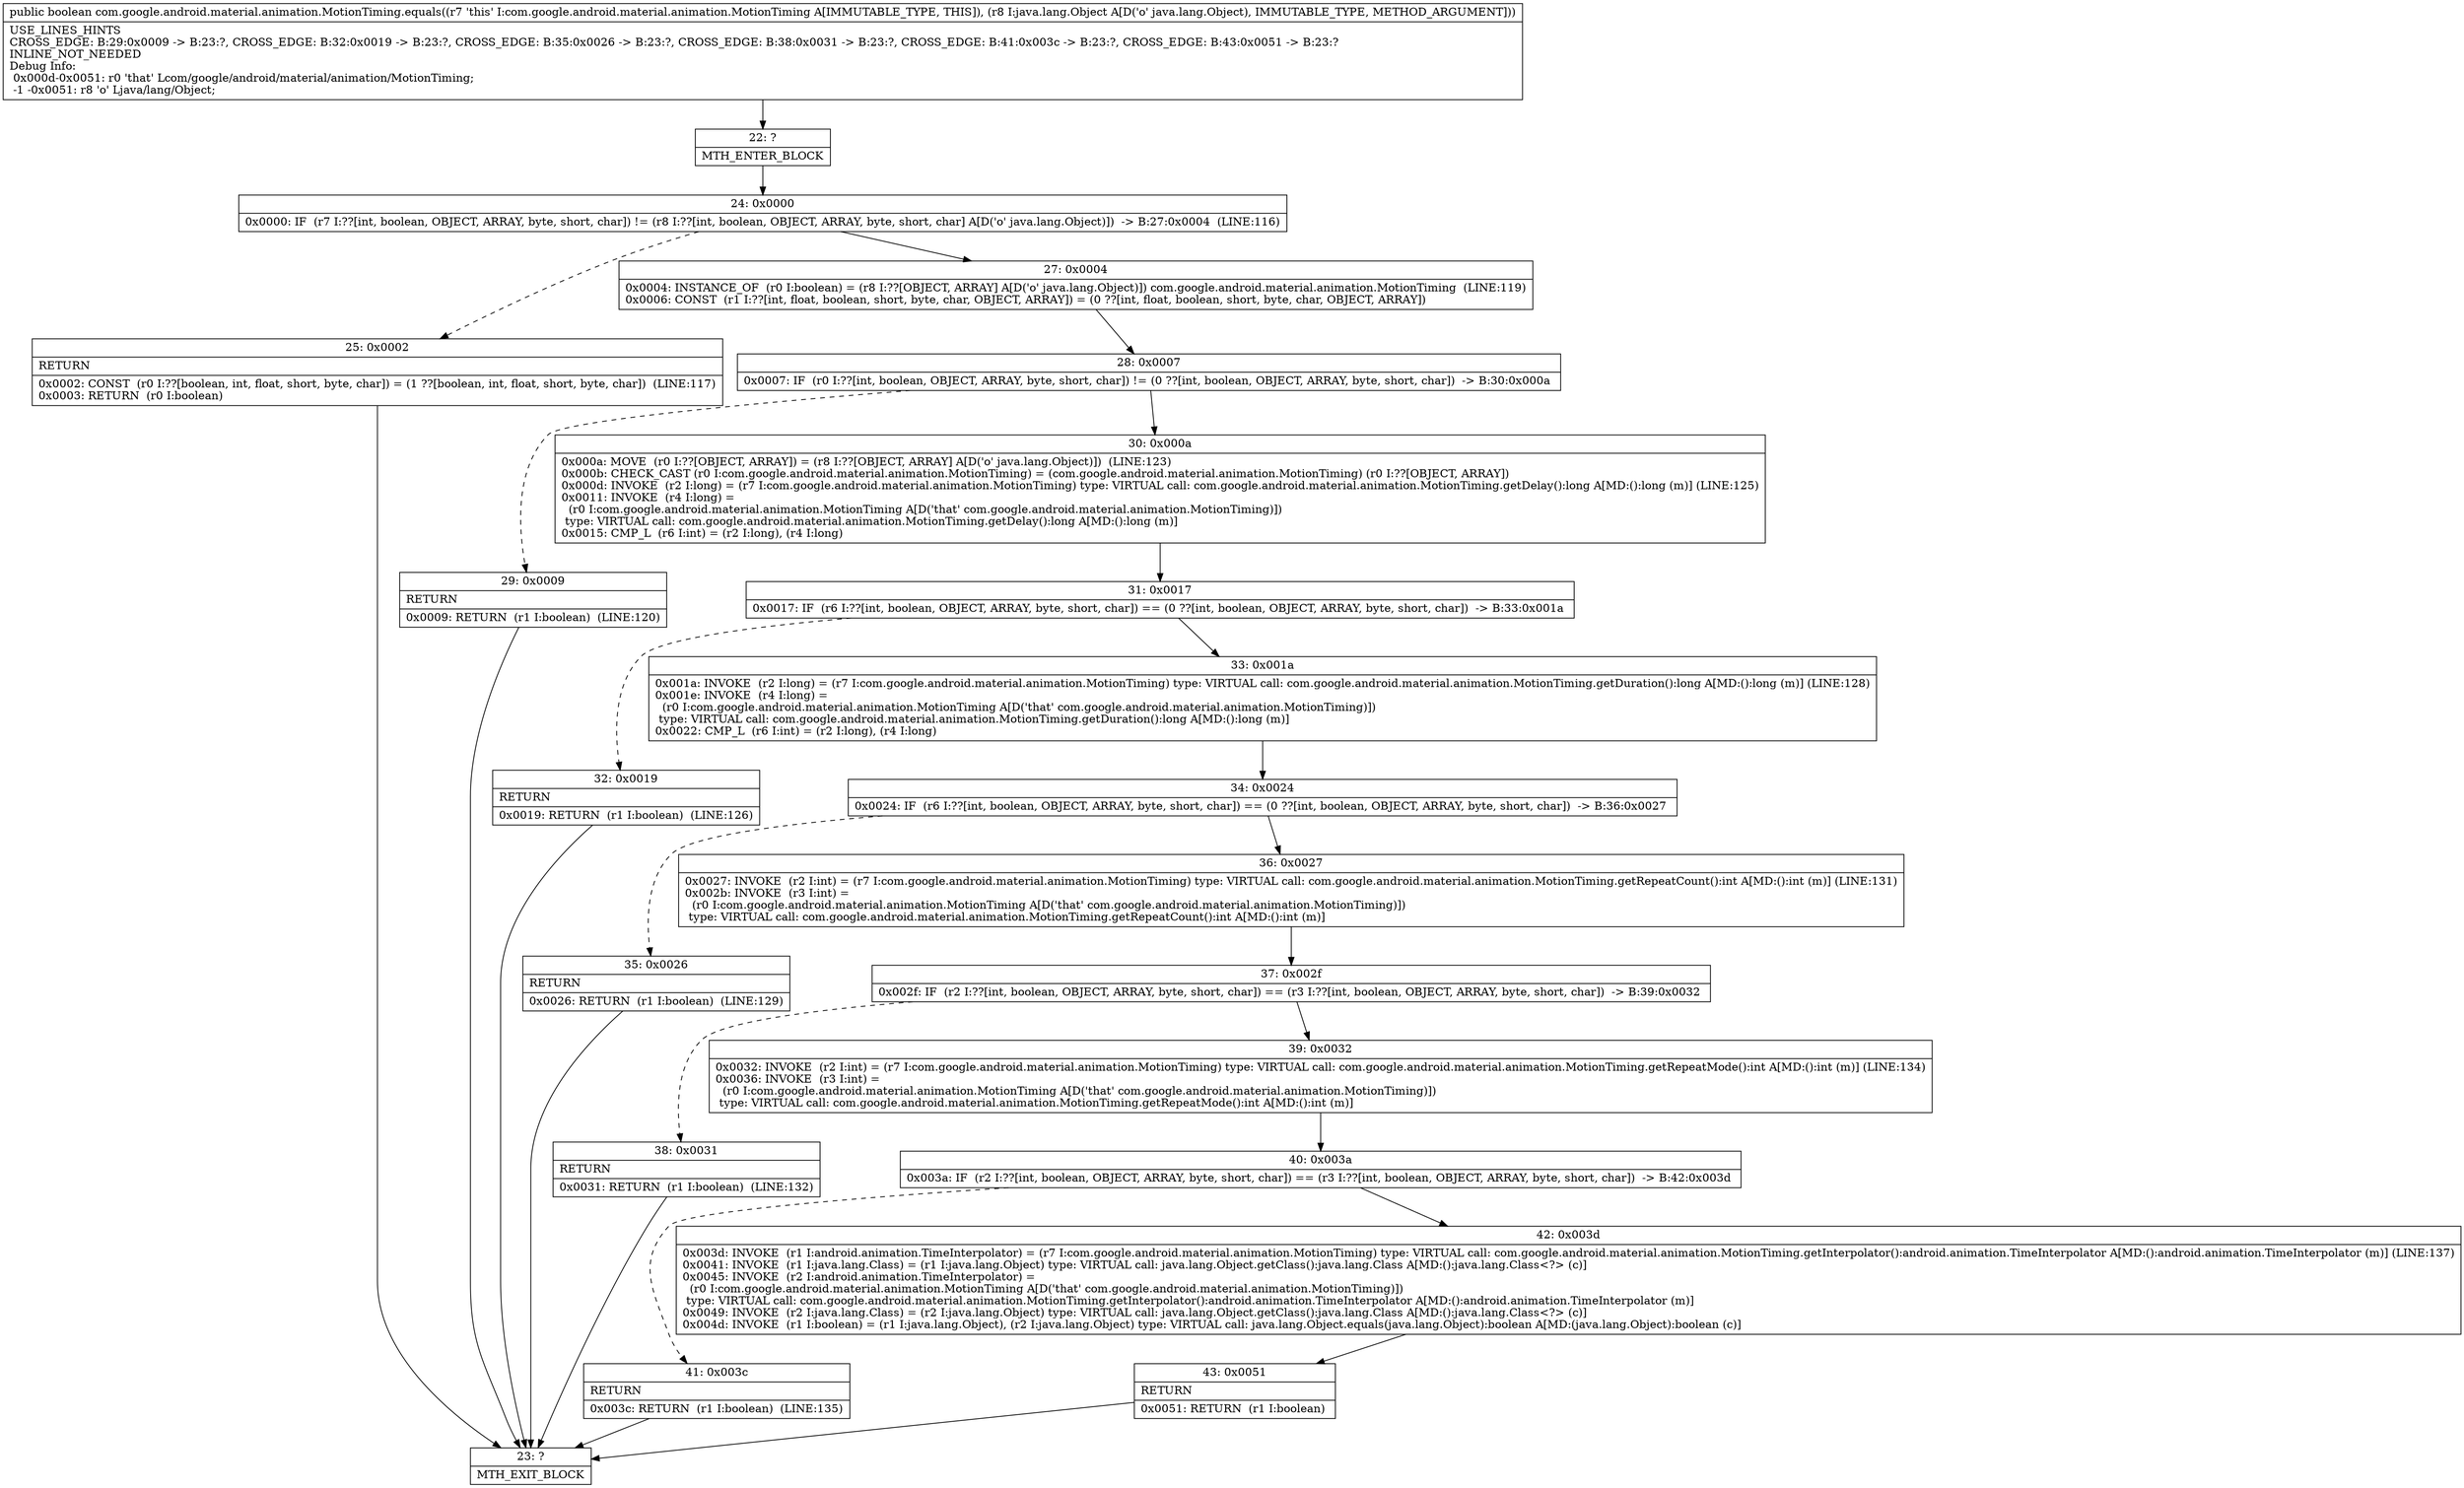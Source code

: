 digraph "CFG forcom.google.android.material.animation.MotionTiming.equals(Ljava\/lang\/Object;)Z" {
Node_22 [shape=record,label="{22\:\ ?|MTH_ENTER_BLOCK\l}"];
Node_24 [shape=record,label="{24\:\ 0x0000|0x0000: IF  (r7 I:??[int, boolean, OBJECT, ARRAY, byte, short, char]) != (r8 I:??[int, boolean, OBJECT, ARRAY, byte, short, char] A[D('o' java.lang.Object)])  \-\> B:27:0x0004  (LINE:116)\l}"];
Node_25 [shape=record,label="{25\:\ 0x0002|RETURN\l|0x0002: CONST  (r0 I:??[boolean, int, float, short, byte, char]) = (1 ??[boolean, int, float, short, byte, char])  (LINE:117)\l0x0003: RETURN  (r0 I:boolean) \l}"];
Node_23 [shape=record,label="{23\:\ ?|MTH_EXIT_BLOCK\l}"];
Node_27 [shape=record,label="{27\:\ 0x0004|0x0004: INSTANCE_OF  (r0 I:boolean) = (r8 I:??[OBJECT, ARRAY] A[D('o' java.lang.Object)]) com.google.android.material.animation.MotionTiming  (LINE:119)\l0x0006: CONST  (r1 I:??[int, float, boolean, short, byte, char, OBJECT, ARRAY]) = (0 ??[int, float, boolean, short, byte, char, OBJECT, ARRAY]) \l}"];
Node_28 [shape=record,label="{28\:\ 0x0007|0x0007: IF  (r0 I:??[int, boolean, OBJECT, ARRAY, byte, short, char]) != (0 ??[int, boolean, OBJECT, ARRAY, byte, short, char])  \-\> B:30:0x000a \l}"];
Node_29 [shape=record,label="{29\:\ 0x0009|RETURN\l|0x0009: RETURN  (r1 I:boolean)  (LINE:120)\l}"];
Node_30 [shape=record,label="{30\:\ 0x000a|0x000a: MOVE  (r0 I:??[OBJECT, ARRAY]) = (r8 I:??[OBJECT, ARRAY] A[D('o' java.lang.Object)])  (LINE:123)\l0x000b: CHECK_CAST (r0 I:com.google.android.material.animation.MotionTiming) = (com.google.android.material.animation.MotionTiming) (r0 I:??[OBJECT, ARRAY]) \l0x000d: INVOKE  (r2 I:long) = (r7 I:com.google.android.material.animation.MotionTiming) type: VIRTUAL call: com.google.android.material.animation.MotionTiming.getDelay():long A[MD:():long (m)] (LINE:125)\l0x0011: INVOKE  (r4 I:long) = \l  (r0 I:com.google.android.material.animation.MotionTiming A[D('that' com.google.android.material.animation.MotionTiming)])\l type: VIRTUAL call: com.google.android.material.animation.MotionTiming.getDelay():long A[MD:():long (m)]\l0x0015: CMP_L  (r6 I:int) = (r2 I:long), (r4 I:long) \l}"];
Node_31 [shape=record,label="{31\:\ 0x0017|0x0017: IF  (r6 I:??[int, boolean, OBJECT, ARRAY, byte, short, char]) == (0 ??[int, boolean, OBJECT, ARRAY, byte, short, char])  \-\> B:33:0x001a \l}"];
Node_32 [shape=record,label="{32\:\ 0x0019|RETURN\l|0x0019: RETURN  (r1 I:boolean)  (LINE:126)\l}"];
Node_33 [shape=record,label="{33\:\ 0x001a|0x001a: INVOKE  (r2 I:long) = (r7 I:com.google.android.material.animation.MotionTiming) type: VIRTUAL call: com.google.android.material.animation.MotionTiming.getDuration():long A[MD:():long (m)] (LINE:128)\l0x001e: INVOKE  (r4 I:long) = \l  (r0 I:com.google.android.material.animation.MotionTiming A[D('that' com.google.android.material.animation.MotionTiming)])\l type: VIRTUAL call: com.google.android.material.animation.MotionTiming.getDuration():long A[MD:():long (m)]\l0x0022: CMP_L  (r6 I:int) = (r2 I:long), (r4 I:long) \l}"];
Node_34 [shape=record,label="{34\:\ 0x0024|0x0024: IF  (r6 I:??[int, boolean, OBJECT, ARRAY, byte, short, char]) == (0 ??[int, boolean, OBJECT, ARRAY, byte, short, char])  \-\> B:36:0x0027 \l}"];
Node_35 [shape=record,label="{35\:\ 0x0026|RETURN\l|0x0026: RETURN  (r1 I:boolean)  (LINE:129)\l}"];
Node_36 [shape=record,label="{36\:\ 0x0027|0x0027: INVOKE  (r2 I:int) = (r7 I:com.google.android.material.animation.MotionTiming) type: VIRTUAL call: com.google.android.material.animation.MotionTiming.getRepeatCount():int A[MD:():int (m)] (LINE:131)\l0x002b: INVOKE  (r3 I:int) = \l  (r0 I:com.google.android.material.animation.MotionTiming A[D('that' com.google.android.material.animation.MotionTiming)])\l type: VIRTUAL call: com.google.android.material.animation.MotionTiming.getRepeatCount():int A[MD:():int (m)]\l}"];
Node_37 [shape=record,label="{37\:\ 0x002f|0x002f: IF  (r2 I:??[int, boolean, OBJECT, ARRAY, byte, short, char]) == (r3 I:??[int, boolean, OBJECT, ARRAY, byte, short, char])  \-\> B:39:0x0032 \l}"];
Node_38 [shape=record,label="{38\:\ 0x0031|RETURN\l|0x0031: RETURN  (r1 I:boolean)  (LINE:132)\l}"];
Node_39 [shape=record,label="{39\:\ 0x0032|0x0032: INVOKE  (r2 I:int) = (r7 I:com.google.android.material.animation.MotionTiming) type: VIRTUAL call: com.google.android.material.animation.MotionTiming.getRepeatMode():int A[MD:():int (m)] (LINE:134)\l0x0036: INVOKE  (r3 I:int) = \l  (r0 I:com.google.android.material.animation.MotionTiming A[D('that' com.google.android.material.animation.MotionTiming)])\l type: VIRTUAL call: com.google.android.material.animation.MotionTiming.getRepeatMode():int A[MD:():int (m)]\l}"];
Node_40 [shape=record,label="{40\:\ 0x003a|0x003a: IF  (r2 I:??[int, boolean, OBJECT, ARRAY, byte, short, char]) == (r3 I:??[int, boolean, OBJECT, ARRAY, byte, short, char])  \-\> B:42:0x003d \l}"];
Node_41 [shape=record,label="{41\:\ 0x003c|RETURN\l|0x003c: RETURN  (r1 I:boolean)  (LINE:135)\l}"];
Node_42 [shape=record,label="{42\:\ 0x003d|0x003d: INVOKE  (r1 I:android.animation.TimeInterpolator) = (r7 I:com.google.android.material.animation.MotionTiming) type: VIRTUAL call: com.google.android.material.animation.MotionTiming.getInterpolator():android.animation.TimeInterpolator A[MD:():android.animation.TimeInterpolator (m)] (LINE:137)\l0x0041: INVOKE  (r1 I:java.lang.Class) = (r1 I:java.lang.Object) type: VIRTUAL call: java.lang.Object.getClass():java.lang.Class A[MD:():java.lang.Class\<?\> (c)]\l0x0045: INVOKE  (r2 I:android.animation.TimeInterpolator) = \l  (r0 I:com.google.android.material.animation.MotionTiming A[D('that' com.google.android.material.animation.MotionTiming)])\l type: VIRTUAL call: com.google.android.material.animation.MotionTiming.getInterpolator():android.animation.TimeInterpolator A[MD:():android.animation.TimeInterpolator (m)]\l0x0049: INVOKE  (r2 I:java.lang.Class) = (r2 I:java.lang.Object) type: VIRTUAL call: java.lang.Object.getClass():java.lang.Class A[MD:():java.lang.Class\<?\> (c)]\l0x004d: INVOKE  (r1 I:boolean) = (r1 I:java.lang.Object), (r2 I:java.lang.Object) type: VIRTUAL call: java.lang.Object.equals(java.lang.Object):boolean A[MD:(java.lang.Object):boolean (c)]\l}"];
Node_43 [shape=record,label="{43\:\ 0x0051|RETURN\l|0x0051: RETURN  (r1 I:boolean) \l}"];
MethodNode[shape=record,label="{public boolean com.google.android.material.animation.MotionTiming.equals((r7 'this' I:com.google.android.material.animation.MotionTiming A[IMMUTABLE_TYPE, THIS]), (r8 I:java.lang.Object A[D('o' java.lang.Object), IMMUTABLE_TYPE, METHOD_ARGUMENT]))  | USE_LINES_HINTS\lCROSS_EDGE: B:29:0x0009 \-\> B:23:?, CROSS_EDGE: B:32:0x0019 \-\> B:23:?, CROSS_EDGE: B:35:0x0026 \-\> B:23:?, CROSS_EDGE: B:38:0x0031 \-\> B:23:?, CROSS_EDGE: B:41:0x003c \-\> B:23:?, CROSS_EDGE: B:43:0x0051 \-\> B:23:?\lINLINE_NOT_NEEDED\lDebug Info:\l  0x000d\-0x0051: r0 'that' Lcom\/google\/android\/material\/animation\/MotionTiming;\l  \-1 \-0x0051: r8 'o' Ljava\/lang\/Object;\l}"];
MethodNode -> Node_22;Node_22 -> Node_24;
Node_24 -> Node_25[style=dashed];
Node_24 -> Node_27;
Node_25 -> Node_23;
Node_27 -> Node_28;
Node_28 -> Node_29[style=dashed];
Node_28 -> Node_30;
Node_29 -> Node_23;
Node_30 -> Node_31;
Node_31 -> Node_32[style=dashed];
Node_31 -> Node_33;
Node_32 -> Node_23;
Node_33 -> Node_34;
Node_34 -> Node_35[style=dashed];
Node_34 -> Node_36;
Node_35 -> Node_23;
Node_36 -> Node_37;
Node_37 -> Node_38[style=dashed];
Node_37 -> Node_39;
Node_38 -> Node_23;
Node_39 -> Node_40;
Node_40 -> Node_41[style=dashed];
Node_40 -> Node_42;
Node_41 -> Node_23;
Node_42 -> Node_43;
Node_43 -> Node_23;
}

